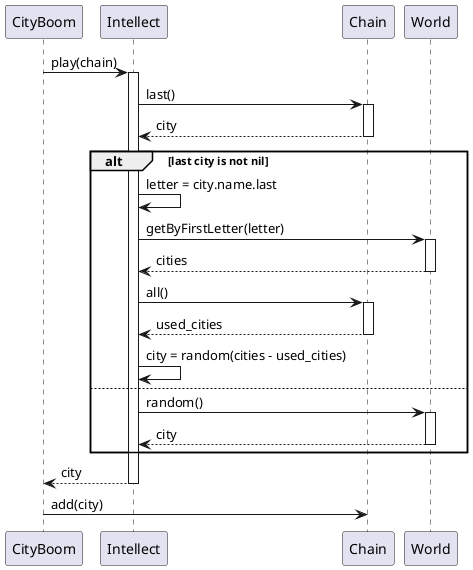 @startuml
CityBoom -> Intellect: play(chain)
activate Intellect
Intellect -> Chain: last()
activate Chain
Chain --> Intellect: city
deactivate Chain
alt last city is not nil
    Intellect -> Intellect: letter = city.name.last
    Intellect -> World: getByFirstLetter(letter)
    activate World
    World --> Intellect: cities
    deactivate World
    Intellect -> Chain: all()
    activate Chain
    Chain --> Intellect: used_cities
    deactivate Chain
    Intellect -> Intellect: city = random(cities - used_cities)
else
    Intellect -> World: random()
    activate World
    World --> Intellect: city
    deactivate World
end
Intellect --> CityBoom: city
deactivate Intellect
CityBoom -> Chain: add(city)
@enduml